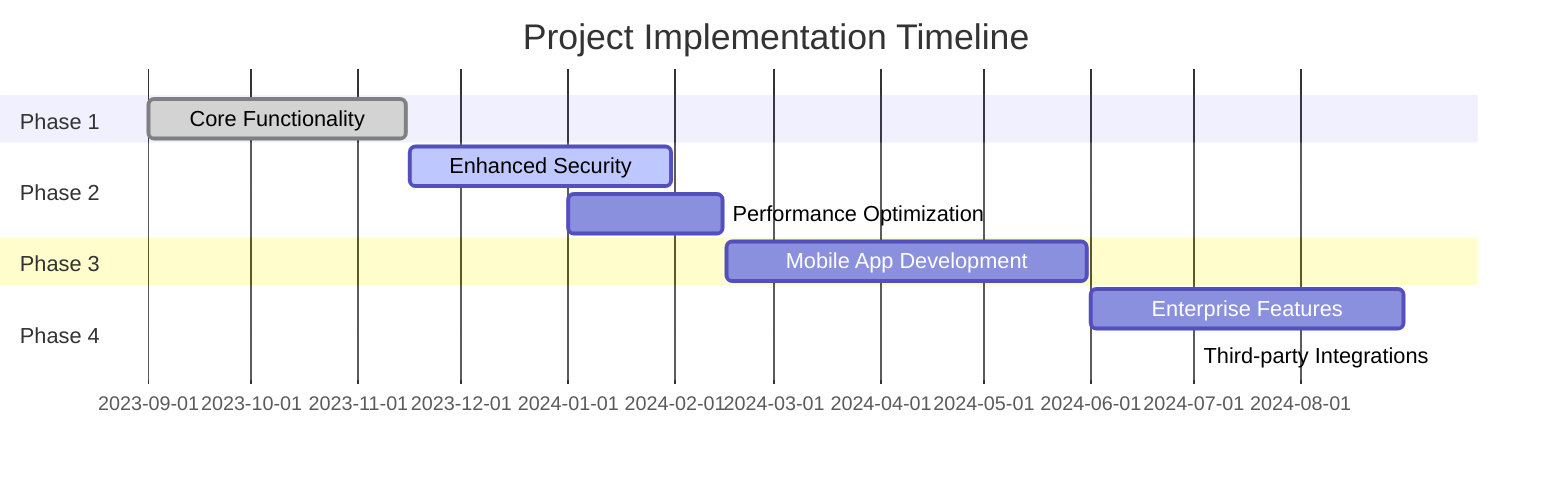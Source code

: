 gantt
    title Project Implementation Timeline
    dateFormat  YYYY-MM-DD
    
    section Phase 1
    Core Functionality           :done,    p1, 2023-09-01, 2023-11-15
    
    section Phase 2
    Enhanced Security            :active,  p2, 2023-11-16, 2024-01-31
    Performance Optimization     :         p2, 2024-01-01, 2024-02-15
    
    section Phase 3
    Mobile App Development       :         p3, 2024-02-16, 2024-05-31
    
    section Phase 4
    Enterprise Features          :         p4, 2024-06-01, 2024-08-31
    Third-party Integrations     :         p4, 2024-07-01, 2024-09-30x